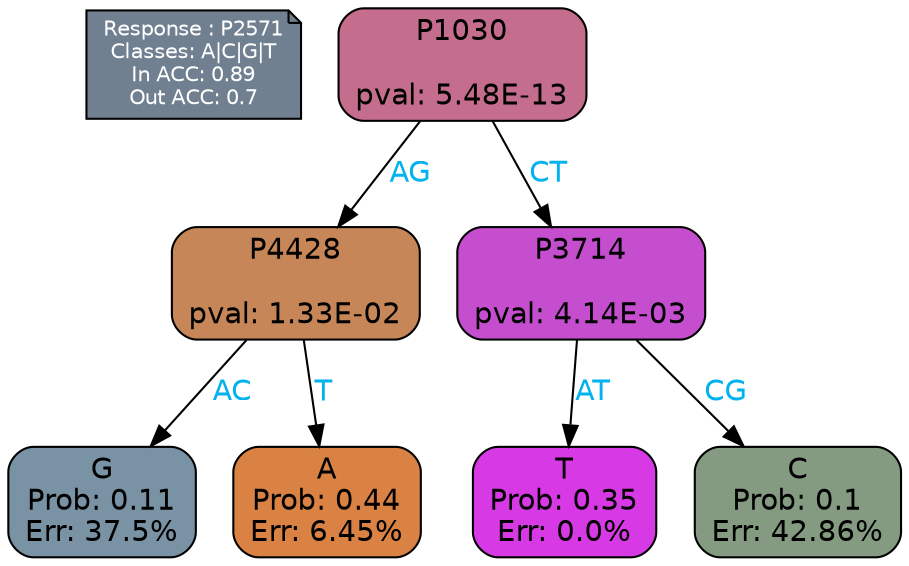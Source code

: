 digraph Tree {
node [shape=box, style="filled, rounded", color="black", fontname=helvetica] ;
graph [ranksep=equally, splines=polylines, bgcolor=transparent, dpi=600] ;
edge [fontname=helvetica] ;
LEGEND [label="Response : P2571
Classes: A|C|G|T
In ACC: 0.89
Out ACC: 0.7
",shape=note,align=left,style=filled,fillcolor="slategray",fontcolor="white",fontsize=10];1 [label="P1030

pval: 5.48E-13", fillcolor="#c56d8d"] ;
2 [label="P4428

pval: 1.33E-02", fillcolor="#c68657"] ;
3 [label="G
Prob: 0.11
Err: 37.5%", fillcolor="#7992a4"] ;
4 [label="A
Prob: 0.44
Err: 6.45%", fillcolor="#d98244"] ;
5 [label="P3714

pval: 4.14E-03", fillcolor="#c54ecf"] ;
6 [label="T
Prob: 0.35
Err: 0.0%", fillcolor="#d739e5"] ;
7 [label="C
Prob: 0.1
Err: 42.86%", fillcolor="#849b82"] ;
1 -> 2 [label="AG",fontcolor=deepskyblue2] ;
1 -> 5 [label="CT",fontcolor=deepskyblue2] ;
2 -> 3 [label="AC",fontcolor=deepskyblue2] ;
2 -> 4 [label="T",fontcolor=deepskyblue2] ;
5 -> 6 [label="AT",fontcolor=deepskyblue2] ;
5 -> 7 [label="CG",fontcolor=deepskyblue2] ;
{rank = same; 3;4;6;7;}{rank = same; LEGEND;1;}}